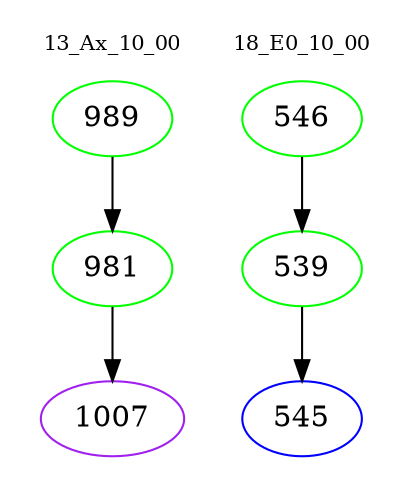 digraph{
subgraph cluster_0 {
color = white
label = "13_Ax_10_00";
fontsize=10;
T0_989 [label="989", color="green"]
T0_989 -> T0_981 [color="black"]
T0_981 [label="981", color="green"]
T0_981 -> T0_1007 [color="black"]
T0_1007 [label="1007", color="purple"]
}
subgraph cluster_1 {
color = white
label = "18_E0_10_00";
fontsize=10;
T1_546 [label="546", color="green"]
T1_546 -> T1_539 [color="black"]
T1_539 [label="539", color="green"]
T1_539 -> T1_545 [color="black"]
T1_545 [label="545", color="blue"]
}
}
